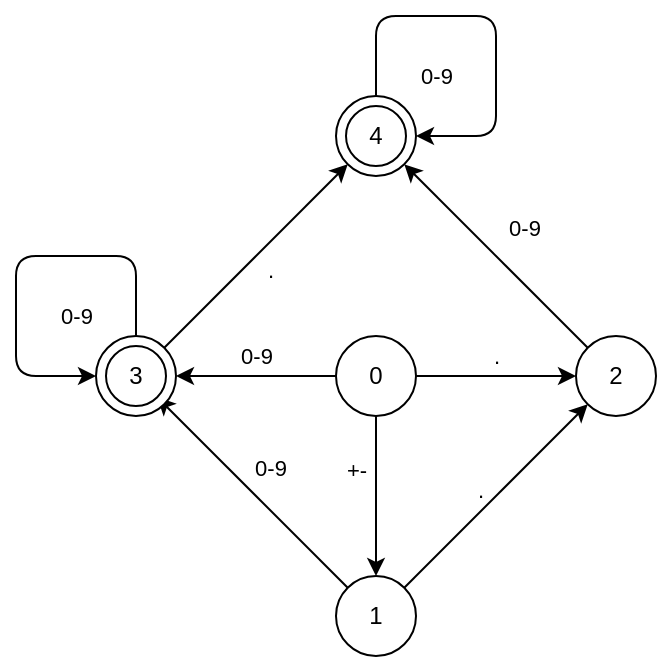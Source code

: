 <mxfile>
    <diagram id="Bd7pB4O7FrwFkh37_SIS" name="Страница 1">
        <mxGraphModel dx="635" dy="462" grid="1" gridSize="10" guides="1" tooltips="1" connect="1" arrows="1" fold="1" page="1" pageScale="1" pageWidth="827" pageHeight="1169" math="0" shadow="0">
            <root>
                <mxCell id="0"/>
                <mxCell id="1" parent="0"/>
                <mxCell id="10" value="0-9" style="edgeStyle=none;html=1;entryX=1;entryY=0.5;entryDx=0;entryDy=0;" parent="1" source="2" target="5" edge="1">
                    <mxGeometry y="-10" relative="1" as="geometry">
                        <mxPoint as="offset"/>
                    </mxGeometry>
                </mxCell>
                <mxCell id="2" value="0" style="ellipse;whiteSpace=wrap;html=1;" parent="1" vertex="1">
                    <mxGeometry x="360" y="320" width="40" height="40" as="geometry"/>
                </mxCell>
                <mxCell id="14" value="0-9" style="edgeStyle=none;html=1;entryX=1;entryY=1;entryDx=0;entryDy=0;" parent="1" source="3" target="7" edge="1">
                    <mxGeometry y="-20" relative="1" as="geometry">
                        <mxPoint as="offset"/>
                    </mxGeometry>
                </mxCell>
                <mxCell id="3" value="2" style="ellipse;whiteSpace=wrap;html=1;" parent="1" vertex="1">
                    <mxGeometry x="480" y="320" width="40" height="40" as="geometry"/>
                </mxCell>
                <mxCell id="11" value="." style="edgeStyle=none;html=1;entryX=0;entryY=1;entryDx=0;entryDy=0;" parent="1" source="4" target="3" edge="1">
                    <mxGeometry x="-0.053" y="8" relative="1" as="geometry">
                        <mxPoint as="offset"/>
                    </mxGeometry>
                </mxCell>
                <mxCell id="12" value="0-9" style="edgeStyle=none;html=1;entryX=1;entryY=1;entryDx=0;entryDy=0;" parent="1" source="4" target="22" edge="1">
                    <mxGeometry x="0.041" y="-15" relative="1" as="geometry">
                        <mxPoint as="offset"/>
                    </mxGeometry>
                </mxCell>
                <mxCell id="4" value="1" style="ellipse;whiteSpace=wrap;html=1;" parent="1" vertex="1">
                    <mxGeometry x="360" y="440" width="40" height="40" as="geometry"/>
                </mxCell>
                <mxCell id="13" value="." style="edgeStyle=none;html=1;entryX=0;entryY=1;entryDx=0;entryDy=0;" parent="1" source="5" target="7" edge="1">
                    <mxGeometry y="-10" relative="1" as="geometry">
                        <mxPoint as="offset"/>
                        <mxPoint x="260" y="240" as="targetPoint"/>
                    </mxGeometry>
                </mxCell>
                <mxCell id="5" value="3" style="ellipse;whiteSpace=wrap;html=1;" parent="1" vertex="1">
                    <mxGeometry x="240" y="320" width="40" height="40" as="geometry"/>
                </mxCell>
                <mxCell id="7" value="4" style="ellipse;whiteSpace=wrap;html=1;" parent="1" vertex="1">
                    <mxGeometry x="360" y="200" width="40" height="40" as="geometry"/>
                </mxCell>
                <mxCell id="8" value="." style="endArrow=classic;html=1;entryX=0;entryY=0.5;entryDx=0;entryDy=0;exitX=1;exitY=0.5;exitDx=0;exitDy=0;" parent="1" source="2" target="3" edge="1">
                    <mxGeometry y="10" width="50" height="50" relative="1" as="geometry">
                        <mxPoint x="390" y="610" as="sourcePoint"/>
                        <mxPoint x="440" y="560" as="targetPoint"/>
                        <mxPoint as="offset"/>
                    </mxGeometry>
                </mxCell>
                <mxCell id="9" value="" style="endArrow=classic;html=1;entryX=0.5;entryY=0;entryDx=0;entryDy=0;exitX=0.5;exitY=1;exitDx=0;exitDy=0;" parent="1" source="2" target="4" edge="1">
                    <mxGeometry width="50" height="50" relative="1" as="geometry">
                        <mxPoint x="390" y="610" as="sourcePoint"/>
                        <mxPoint x="440" y="560" as="targetPoint"/>
                    </mxGeometry>
                </mxCell>
                <mxCell id="24" value="+-" style="edgeLabel;html=1;align=center;verticalAlign=middle;resizable=0;points=[];" parent="9" vertex="1" connectable="0">
                    <mxGeometry x="-0.322" y="-2" relative="1" as="geometry">
                        <mxPoint x="-8" as="offset"/>
                    </mxGeometry>
                </mxCell>
                <mxCell id="26" value="0-9" style="edgeStyle=none;html=1;entryX=0;entryY=0.5;entryDx=0;entryDy=0;" edge="1" parent="1" target="5">
                    <mxGeometry x="0.9" y="30" relative="1" as="geometry">
                        <mxPoint x="190" y="260" as="targetPoint"/>
                        <mxPoint x="260" y="320" as="sourcePoint"/>
                        <Array as="points">
                            <mxPoint x="260" y="280"/>
                            <mxPoint x="200" y="280"/>
                            <mxPoint x="200" y="340"/>
                        </Array>
                        <mxPoint as="offset"/>
                    </mxGeometry>
                </mxCell>
                <mxCell id="22" value="3" style="ellipse;whiteSpace=wrap;html=1;aspect=fixed;" parent="1" vertex="1">
                    <mxGeometry x="245" y="325" width="30" height="30" as="geometry"/>
                </mxCell>
                <mxCell id="23" value="4" style="ellipse;whiteSpace=wrap;html=1;aspect=fixed;" parent="1" vertex="1">
                    <mxGeometry x="365" y="205" width="30" height="30" as="geometry"/>
                </mxCell>
                <mxCell id="29" value="0-9" style="edgeStyle=none;html=1;entryX=1;entryY=0.5;entryDx=0;entryDy=0;exitX=0.5;exitY=0;exitDx=0;exitDy=0;" edge="1" parent="1" source="7" target="7">
                    <mxGeometry x="0.9" y="-30" relative="1" as="geometry">
                        <mxPoint x="400" y="220" as="targetPoint"/>
                        <mxPoint x="380" y="200" as="sourcePoint"/>
                        <Array as="points">
                            <mxPoint x="380" y="160"/>
                            <mxPoint x="440" y="160"/>
                            <mxPoint x="440" y="220"/>
                        </Array>
                        <mxPoint as="offset"/>
                    </mxGeometry>
                </mxCell>
            </root>
        </mxGraphModel>
    </diagram>
</mxfile>
